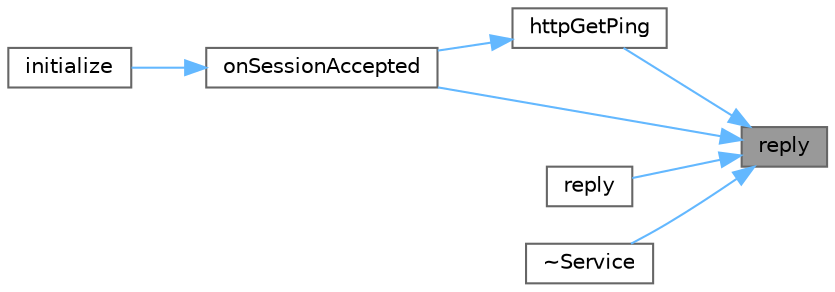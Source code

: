 digraph "reply"
{
 // LATEX_PDF_SIZE
  bgcolor="transparent";
  edge [fontname=Helvetica,fontsize=10,labelfontname=Helvetica,labelfontsize=10];
  node [fontname=Helvetica,fontsize=10,shape=box,height=0.2,width=0.4];
  rankdir="RL";
  Node1 [id="Node000001",label="reply",height=0.2,width=0.4,color="gray40", fillcolor="grey60", style="filled", fontcolor="black",tooltip="发送JSON格式响应（带数据内容）"];
  Node1 -> Node2 [id="edge1_Node000001_Node000002",dir="back",color="steelblue1",style="solid",tooltip=" "];
  Node2 [id="Node000002",label="httpGetPing",height=0.2,width=0.4,color="grey40", fillcolor="white", style="filled",URL="$class_j_q_http_server_1_1_service.html#a6c1cd0f41205919a0be8763c7fa4b792",tooltip="处理GET /ping请求"];
  Node2 -> Node3 [id="edge2_Node000002_Node000003",dir="back",color="steelblue1",style="solid",tooltip=" "];
  Node3 [id="Node000003",label="onSessionAccepted",height=0.2,width=0.4,color="grey40", fillcolor="white", style="filled",URL="$class_j_q_http_server_1_1_service.html#a6bf2d972491c9e753382b39be43b95cc",tooltip="处理新会话接入"];
  Node3 -> Node4 [id="edge3_Node000003_Node000004",dir="back",color="steelblue1",style="solid",tooltip=" "];
  Node4 [id="Node000004",label="initialize",height=0.2,width=0.4,color="grey40", fillcolor="white", style="filled",URL="$class_j_q_http_server_1_1_service.html#ab009d5524543aab28ebea650d9d6b4fa",tooltip="初始化服务"];
  Node1 -> Node3 [id="edge4_Node000001_Node000003",dir="back",color="steelblue1",style="solid",tooltip=" "];
  Node1 -> Node5 [id="edge5_Node000001_Node000005",dir="back",color="steelblue1",style="solid",tooltip=" "];
  Node5 [id="Node000005",label="reply",height=0.2,width=0.4,color="grey40", fillcolor="white", style="filled",URL="$class_j_q_http_server_1_1_service.html#a969c067189da3e3f3b9726eee6ebf9db",tooltip="发送JSON格式响应（无数据内容）"];
  Node1 -> Node6 [id="edge6_Node000001_Node000006",dir="back",color="steelblue1",style="solid",tooltip=" "];
  Node6 [id="Node000006",label="~Service",height=0.2,width=0.4,color="grey40", fillcolor="white", style="filled",URL="$class_j_q_http_server_1_1_service.html#a914cbd922515b89eaaa7daac0135c248",tooltip=" "];
}
